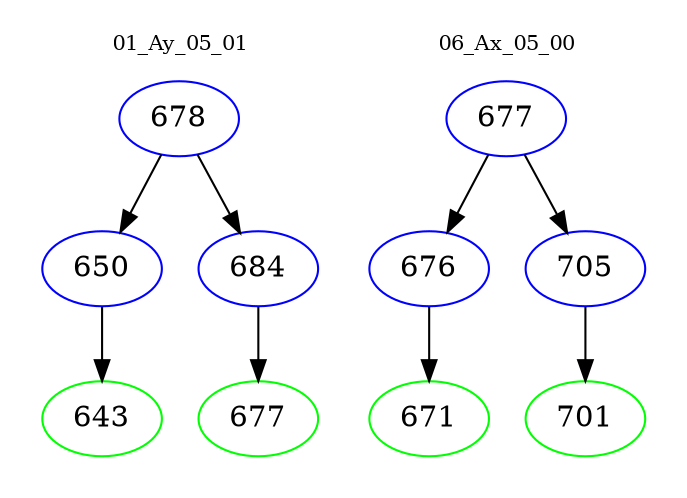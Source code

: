 digraph{
subgraph cluster_0 {
color = white
label = "01_Ay_05_01";
fontsize=10;
T0_678 [label="678", color="blue"]
T0_678 -> T0_650 [color="black"]
T0_650 [label="650", color="blue"]
T0_650 -> T0_643 [color="black"]
T0_643 [label="643", color="green"]
T0_678 -> T0_684 [color="black"]
T0_684 [label="684", color="blue"]
T0_684 -> T0_677 [color="black"]
T0_677 [label="677", color="green"]
}
subgraph cluster_1 {
color = white
label = "06_Ax_05_00";
fontsize=10;
T1_677 [label="677", color="blue"]
T1_677 -> T1_676 [color="black"]
T1_676 [label="676", color="blue"]
T1_676 -> T1_671 [color="black"]
T1_671 [label="671", color="green"]
T1_677 -> T1_705 [color="black"]
T1_705 [label="705", color="blue"]
T1_705 -> T1_701 [color="black"]
T1_701 [label="701", color="green"]
}
}
